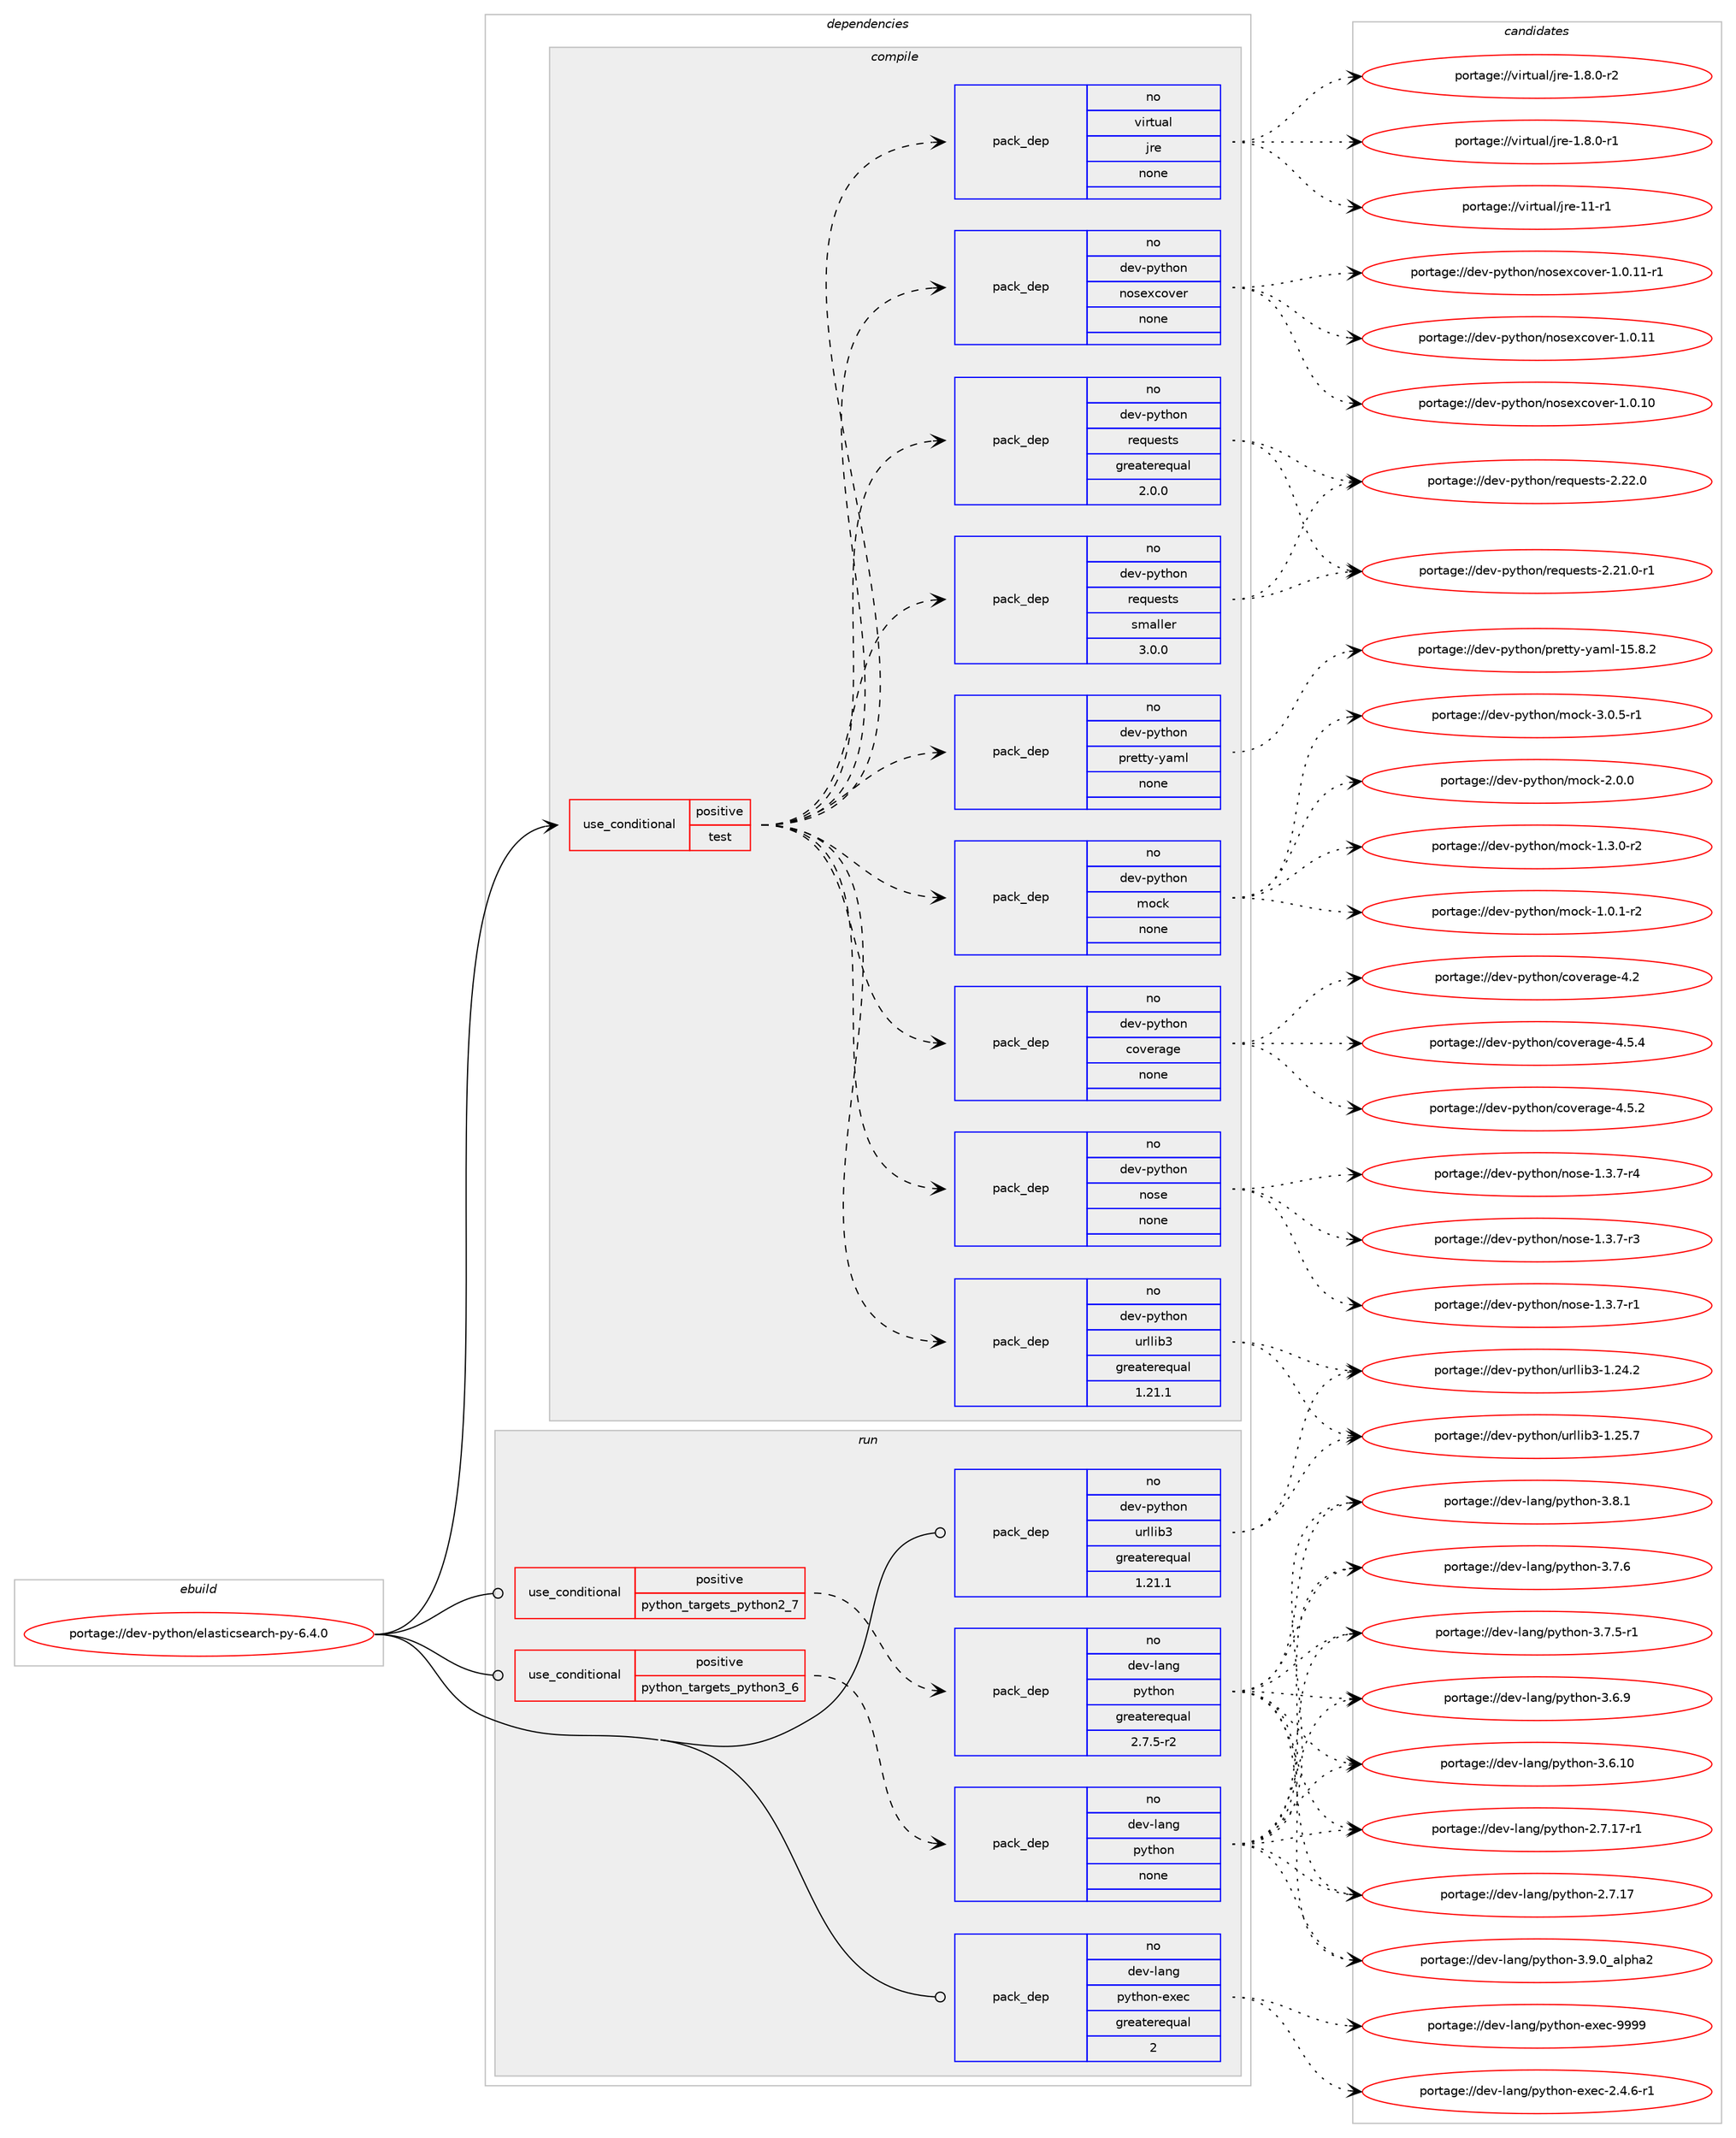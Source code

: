digraph prolog {

# *************
# Graph options
# *************

newrank=true;
concentrate=true;
compound=true;
graph [rankdir=LR,fontname=Helvetica,fontsize=10,ranksep=1.5];#, ranksep=2.5, nodesep=0.2];
edge  [arrowhead=vee];
node  [fontname=Helvetica,fontsize=10];

# **********
# The ebuild
# **********

subgraph cluster_leftcol {
color=gray;
label=<<i>ebuild</i>>;
id [label="portage://dev-python/elasticsearch-py-6.4.0", color=red, width=4, href="../dev-python/elasticsearch-py-6.4.0.svg"];
}

# ****************
# The dependencies
# ****************

subgraph cluster_midcol {
color=gray;
label=<<i>dependencies</i>>;
subgraph cluster_compile {
fillcolor="#eeeeee";
style=filled;
label=<<i>compile</i>>;
subgraph cond116377 {
dependency462526 [label=<<TABLE BORDER="0" CELLBORDER="1" CELLSPACING="0" CELLPADDING="4"><TR><TD ROWSPAN="3" CELLPADDING="10">use_conditional</TD></TR><TR><TD>positive</TD></TR><TR><TD>test</TD></TR></TABLE>>, shape=none, color=red];
subgraph pack341158 {
dependency462527 [label=<<TABLE BORDER="0" CELLBORDER="1" CELLSPACING="0" CELLPADDING="4" WIDTH="220"><TR><TD ROWSPAN="6" CELLPADDING="30">pack_dep</TD></TR><TR><TD WIDTH="110">no</TD></TR><TR><TD>dev-python</TD></TR><TR><TD>urllib3</TD></TR><TR><TD>greaterequal</TD></TR><TR><TD>1.21.1</TD></TR></TABLE>>, shape=none, color=blue];
}
dependency462526:e -> dependency462527:w [weight=20,style="dashed",arrowhead="vee"];
subgraph pack341159 {
dependency462528 [label=<<TABLE BORDER="0" CELLBORDER="1" CELLSPACING="0" CELLPADDING="4" WIDTH="220"><TR><TD ROWSPAN="6" CELLPADDING="30">pack_dep</TD></TR><TR><TD WIDTH="110">no</TD></TR><TR><TD>dev-python</TD></TR><TR><TD>requests</TD></TR><TR><TD>greaterequal</TD></TR><TR><TD>2.0.0</TD></TR></TABLE>>, shape=none, color=blue];
}
dependency462526:e -> dependency462528:w [weight=20,style="dashed",arrowhead="vee"];
subgraph pack341160 {
dependency462529 [label=<<TABLE BORDER="0" CELLBORDER="1" CELLSPACING="0" CELLPADDING="4" WIDTH="220"><TR><TD ROWSPAN="6" CELLPADDING="30">pack_dep</TD></TR><TR><TD WIDTH="110">no</TD></TR><TR><TD>dev-python</TD></TR><TR><TD>requests</TD></TR><TR><TD>smaller</TD></TR><TR><TD>3.0.0</TD></TR></TABLE>>, shape=none, color=blue];
}
dependency462526:e -> dependency462529:w [weight=20,style="dashed",arrowhead="vee"];
subgraph pack341161 {
dependency462530 [label=<<TABLE BORDER="0" CELLBORDER="1" CELLSPACING="0" CELLPADDING="4" WIDTH="220"><TR><TD ROWSPAN="6" CELLPADDING="30">pack_dep</TD></TR><TR><TD WIDTH="110">no</TD></TR><TR><TD>dev-python</TD></TR><TR><TD>nose</TD></TR><TR><TD>none</TD></TR><TR><TD></TD></TR></TABLE>>, shape=none, color=blue];
}
dependency462526:e -> dependency462530:w [weight=20,style="dashed",arrowhead="vee"];
subgraph pack341162 {
dependency462531 [label=<<TABLE BORDER="0" CELLBORDER="1" CELLSPACING="0" CELLPADDING="4" WIDTH="220"><TR><TD ROWSPAN="6" CELLPADDING="30">pack_dep</TD></TR><TR><TD WIDTH="110">no</TD></TR><TR><TD>dev-python</TD></TR><TR><TD>coverage</TD></TR><TR><TD>none</TD></TR><TR><TD></TD></TR></TABLE>>, shape=none, color=blue];
}
dependency462526:e -> dependency462531:w [weight=20,style="dashed",arrowhead="vee"];
subgraph pack341163 {
dependency462532 [label=<<TABLE BORDER="0" CELLBORDER="1" CELLSPACING="0" CELLPADDING="4" WIDTH="220"><TR><TD ROWSPAN="6" CELLPADDING="30">pack_dep</TD></TR><TR><TD WIDTH="110">no</TD></TR><TR><TD>dev-python</TD></TR><TR><TD>mock</TD></TR><TR><TD>none</TD></TR><TR><TD></TD></TR></TABLE>>, shape=none, color=blue];
}
dependency462526:e -> dependency462532:w [weight=20,style="dashed",arrowhead="vee"];
subgraph pack341164 {
dependency462533 [label=<<TABLE BORDER="0" CELLBORDER="1" CELLSPACING="0" CELLPADDING="4" WIDTH="220"><TR><TD ROWSPAN="6" CELLPADDING="30">pack_dep</TD></TR><TR><TD WIDTH="110">no</TD></TR><TR><TD>dev-python</TD></TR><TR><TD>pretty-yaml</TD></TR><TR><TD>none</TD></TR><TR><TD></TD></TR></TABLE>>, shape=none, color=blue];
}
dependency462526:e -> dependency462533:w [weight=20,style="dashed",arrowhead="vee"];
subgraph pack341165 {
dependency462534 [label=<<TABLE BORDER="0" CELLBORDER="1" CELLSPACING="0" CELLPADDING="4" WIDTH="220"><TR><TD ROWSPAN="6" CELLPADDING="30">pack_dep</TD></TR><TR><TD WIDTH="110">no</TD></TR><TR><TD>dev-python</TD></TR><TR><TD>nosexcover</TD></TR><TR><TD>none</TD></TR><TR><TD></TD></TR></TABLE>>, shape=none, color=blue];
}
dependency462526:e -> dependency462534:w [weight=20,style="dashed",arrowhead="vee"];
subgraph pack341166 {
dependency462535 [label=<<TABLE BORDER="0" CELLBORDER="1" CELLSPACING="0" CELLPADDING="4" WIDTH="220"><TR><TD ROWSPAN="6" CELLPADDING="30">pack_dep</TD></TR><TR><TD WIDTH="110">no</TD></TR><TR><TD>virtual</TD></TR><TR><TD>jre</TD></TR><TR><TD>none</TD></TR><TR><TD></TD></TR></TABLE>>, shape=none, color=blue];
}
dependency462526:e -> dependency462535:w [weight=20,style="dashed",arrowhead="vee"];
}
id:e -> dependency462526:w [weight=20,style="solid",arrowhead="vee"];
}
subgraph cluster_compileandrun {
fillcolor="#eeeeee";
style=filled;
label=<<i>compile and run</i>>;
}
subgraph cluster_run {
fillcolor="#eeeeee";
style=filled;
label=<<i>run</i>>;
subgraph cond116378 {
dependency462536 [label=<<TABLE BORDER="0" CELLBORDER="1" CELLSPACING="0" CELLPADDING="4"><TR><TD ROWSPAN="3" CELLPADDING="10">use_conditional</TD></TR><TR><TD>positive</TD></TR><TR><TD>python_targets_python2_7</TD></TR></TABLE>>, shape=none, color=red];
subgraph pack341167 {
dependency462537 [label=<<TABLE BORDER="0" CELLBORDER="1" CELLSPACING="0" CELLPADDING="4" WIDTH="220"><TR><TD ROWSPAN="6" CELLPADDING="30">pack_dep</TD></TR><TR><TD WIDTH="110">no</TD></TR><TR><TD>dev-lang</TD></TR><TR><TD>python</TD></TR><TR><TD>greaterequal</TD></TR><TR><TD>2.7.5-r2</TD></TR></TABLE>>, shape=none, color=blue];
}
dependency462536:e -> dependency462537:w [weight=20,style="dashed",arrowhead="vee"];
}
id:e -> dependency462536:w [weight=20,style="solid",arrowhead="odot"];
subgraph cond116379 {
dependency462538 [label=<<TABLE BORDER="0" CELLBORDER="1" CELLSPACING="0" CELLPADDING="4"><TR><TD ROWSPAN="3" CELLPADDING="10">use_conditional</TD></TR><TR><TD>positive</TD></TR><TR><TD>python_targets_python3_6</TD></TR></TABLE>>, shape=none, color=red];
subgraph pack341168 {
dependency462539 [label=<<TABLE BORDER="0" CELLBORDER="1" CELLSPACING="0" CELLPADDING="4" WIDTH="220"><TR><TD ROWSPAN="6" CELLPADDING="30">pack_dep</TD></TR><TR><TD WIDTH="110">no</TD></TR><TR><TD>dev-lang</TD></TR><TR><TD>python</TD></TR><TR><TD>none</TD></TR><TR><TD></TD></TR></TABLE>>, shape=none, color=blue];
}
dependency462538:e -> dependency462539:w [weight=20,style="dashed",arrowhead="vee"];
}
id:e -> dependency462538:w [weight=20,style="solid",arrowhead="odot"];
subgraph pack341169 {
dependency462540 [label=<<TABLE BORDER="0" CELLBORDER="1" CELLSPACING="0" CELLPADDING="4" WIDTH="220"><TR><TD ROWSPAN="6" CELLPADDING="30">pack_dep</TD></TR><TR><TD WIDTH="110">no</TD></TR><TR><TD>dev-lang</TD></TR><TR><TD>python-exec</TD></TR><TR><TD>greaterequal</TD></TR><TR><TD>2</TD></TR></TABLE>>, shape=none, color=blue];
}
id:e -> dependency462540:w [weight=20,style="solid",arrowhead="odot"];
subgraph pack341170 {
dependency462541 [label=<<TABLE BORDER="0" CELLBORDER="1" CELLSPACING="0" CELLPADDING="4" WIDTH="220"><TR><TD ROWSPAN="6" CELLPADDING="30">pack_dep</TD></TR><TR><TD WIDTH="110">no</TD></TR><TR><TD>dev-python</TD></TR><TR><TD>urllib3</TD></TR><TR><TD>greaterequal</TD></TR><TR><TD>1.21.1</TD></TR></TABLE>>, shape=none, color=blue];
}
id:e -> dependency462541:w [weight=20,style="solid",arrowhead="odot"];
}
}

# **************
# The candidates
# **************

subgraph cluster_choices {
rank=same;
color=gray;
label=<<i>candidates</i>>;

subgraph choice341158 {
color=black;
nodesep=1;
choice1001011184511212111610411111047117114108108105985145494650534655 [label="portage://dev-python/urllib3-1.25.7", color=red, width=4,href="../dev-python/urllib3-1.25.7.svg"];
choice1001011184511212111610411111047117114108108105985145494650524650 [label="portage://dev-python/urllib3-1.24.2", color=red, width=4,href="../dev-python/urllib3-1.24.2.svg"];
dependency462527:e -> choice1001011184511212111610411111047117114108108105985145494650534655:w [style=dotted,weight="100"];
dependency462527:e -> choice1001011184511212111610411111047117114108108105985145494650524650:w [style=dotted,weight="100"];
}
subgraph choice341159 {
color=black;
nodesep=1;
choice100101118451121211161041111104711410111311710111511611545504650504648 [label="portage://dev-python/requests-2.22.0", color=red, width=4,href="../dev-python/requests-2.22.0.svg"];
choice1001011184511212111610411111047114101113117101115116115455046504946484511449 [label="portage://dev-python/requests-2.21.0-r1", color=red, width=4,href="../dev-python/requests-2.21.0-r1.svg"];
dependency462528:e -> choice100101118451121211161041111104711410111311710111511611545504650504648:w [style=dotted,weight="100"];
dependency462528:e -> choice1001011184511212111610411111047114101113117101115116115455046504946484511449:w [style=dotted,weight="100"];
}
subgraph choice341160 {
color=black;
nodesep=1;
choice100101118451121211161041111104711410111311710111511611545504650504648 [label="portage://dev-python/requests-2.22.0", color=red, width=4,href="../dev-python/requests-2.22.0.svg"];
choice1001011184511212111610411111047114101113117101115116115455046504946484511449 [label="portage://dev-python/requests-2.21.0-r1", color=red, width=4,href="../dev-python/requests-2.21.0-r1.svg"];
dependency462529:e -> choice100101118451121211161041111104711410111311710111511611545504650504648:w [style=dotted,weight="100"];
dependency462529:e -> choice1001011184511212111610411111047114101113117101115116115455046504946484511449:w [style=dotted,weight="100"];
}
subgraph choice341161 {
color=black;
nodesep=1;
choice10010111845112121116104111110471101111151014549465146554511452 [label="portage://dev-python/nose-1.3.7-r4", color=red, width=4,href="../dev-python/nose-1.3.7-r4.svg"];
choice10010111845112121116104111110471101111151014549465146554511451 [label="portage://dev-python/nose-1.3.7-r3", color=red, width=4,href="../dev-python/nose-1.3.7-r3.svg"];
choice10010111845112121116104111110471101111151014549465146554511449 [label="portage://dev-python/nose-1.3.7-r1", color=red, width=4,href="../dev-python/nose-1.3.7-r1.svg"];
dependency462530:e -> choice10010111845112121116104111110471101111151014549465146554511452:w [style=dotted,weight="100"];
dependency462530:e -> choice10010111845112121116104111110471101111151014549465146554511451:w [style=dotted,weight="100"];
dependency462530:e -> choice10010111845112121116104111110471101111151014549465146554511449:w [style=dotted,weight="100"];
}
subgraph choice341162 {
color=black;
nodesep=1;
choice10010111845112121116104111110479911111810111497103101455246534652 [label="portage://dev-python/coverage-4.5.4", color=red, width=4,href="../dev-python/coverage-4.5.4.svg"];
choice10010111845112121116104111110479911111810111497103101455246534650 [label="portage://dev-python/coverage-4.5.2", color=red, width=4,href="../dev-python/coverage-4.5.2.svg"];
choice1001011184511212111610411111047991111181011149710310145524650 [label="portage://dev-python/coverage-4.2", color=red, width=4,href="../dev-python/coverage-4.2.svg"];
dependency462531:e -> choice10010111845112121116104111110479911111810111497103101455246534652:w [style=dotted,weight="100"];
dependency462531:e -> choice10010111845112121116104111110479911111810111497103101455246534650:w [style=dotted,weight="100"];
dependency462531:e -> choice1001011184511212111610411111047991111181011149710310145524650:w [style=dotted,weight="100"];
}
subgraph choice341163 {
color=black;
nodesep=1;
choice1001011184511212111610411111047109111991074551464846534511449 [label="portage://dev-python/mock-3.0.5-r1", color=red, width=4,href="../dev-python/mock-3.0.5-r1.svg"];
choice100101118451121211161041111104710911199107455046484648 [label="portage://dev-python/mock-2.0.0", color=red, width=4,href="../dev-python/mock-2.0.0.svg"];
choice1001011184511212111610411111047109111991074549465146484511450 [label="portage://dev-python/mock-1.3.0-r2", color=red, width=4,href="../dev-python/mock-1.3.0-r2.svg"];
choice1001011184511212111610411111047109111991074549464846494511450 [label="portage://dev-python/mock-1.0.1-r2", color=red, width=4,href="../dev-python/mock-1.0.1-r2.svg"];
dependency462532:e -> choice1001011184511212111610411111047109111991074551464846534511449:w [style=dotted,weight="100"];
dependency462532:e -> choice100101118451121211161041111104710911199107455046484648:w [style=dotted,weight="100"];
dependency462532:e -> choice1001011184511212111610411111047109111991074549465146484511450:w [style=dotted,weight="100"];
dependency462532:e -> choice1001011184511212111610411111047109111991074549464846494511450:w [style=dotted,weight="100"];
}
subgraph choice341164 {
color=black;
nodesep=1;
choice1001011184511212111610411111047112114101116116121451219710910845495346564650 [label="portage://dev-python/pretty-yaml-15.8.2", color=red, width=4,href="../dev-python/pretty-yaml-15.8.2.svg"];
dependency462533:e -> choice1001011184511212111610411111047112114101116116121451219710910845495346564650:w [style=dotted,weight="100"];
}
subgraph choice341165 {
color=black;
nodesep=1;
choice100101118451121211161041111104711011111510112099111118101114454946484649494511449 [label="portage://dev-python/nosexcover-1.0.11-r1", color=red, width=4,href="../dev-python/nosexcover-1.0.11-r1.svg"];
choice10010111845112121116104111110471101111151011209911111810111445494648464949 [label="portage://dev-python/nosexcover-1.0.11", color=red, width=4,href="../dev-python/nosexcover-1.0.11.svg"];
choice10010111845112121116104111110471101111151011209911111810111445494648464948 [label="portage://dev-python/nosexcover-1.0.10", color=red, width=4,href="../dev-python/nosexcover-1.0.10.svg"];
dependency462534:e -> choice100101118451121211161041111104711011111510112099111118101114454946484649494511449:w [style=dotted,weight="100"];
dependency462534:e -> choice10010111845112121116104111110471101111151011209911111810111445494648464949:w [style=dotted,weight="100"];
dependency462534:e -> choice10010111845112121116104111110471101111151011209911111810111445494648464948:w [style=dotted,weight="100"];
}
subgraph choice341166 {
color=black;
nodesep=1;
choice11810511411611797108471061141014549494511449 [label="portage://virtual/jre-11-r1", color=red, width=4,href="../virtual/jre-11-r1.svg"];
choice11810511411611797108471061141014549465646484511450 [label="portage://virtual/jre-1.8.0-r2", color=red, width=4,href="../virtual/jre-1.8.0-r2.svg"];
choice11810511411611797108471061141014549465646484511449 [label="portage://virtual/jre-1.8.0-r1", color=red, width=4,href="../virtual/jre-1.8.0-r1.svg"];
dependency462535:e -> choice11810511411611797108471061141014549494511449:w [style=dotted,weight="100"];
dependency462535:e -> choice11810511411611797108471061141014549465646484511450:w [style=dotted,weight="100"];
dependency462535:e -> choice11810511411611797108471061141014549465646484511449:w [style=dotted,weight="100"];
}
subgraph choice341167 {
color=black;
nodesep=1;
choice10010111845108971101034711212111610411111045514657464895971081121049750 [label="portage://dev-lang/python-3.9.0_alpha2", color=red, width=4,href="../dev-lang/python-3.9.0_alpha2.svg"];
choice100101118451089711010347112121116104111110455146564649 [label="portage://dev-lang/python-3.8.1", color=red, width=4,href="../dev-lang/python-3.8.1.svg"];
choice100101118451089711010347112121116104111110455146554654 [label="portage://dev-lang/python-3.7.6", color=red, width=4,href="../dev-lang/python-3.7.6.svg"];
choice1001011184510897110103471121211161041111104551465546534511449 [label="portage://dev-lang/python-3.7.5-r1", color=red, width=4,href="../dev-lang/python-3.7.5-r1.svg"];
choice100101118451089711010347112121116104111110455146544657 [label="portage://dev-lang/python-3.6.9", color=red, width=4,href="../dev-lang/python-3.6.9.svg"];
choice10010111845108971101034711212111610411111045514654464948 [label="portage://dev-lang/python-3.6.10", color=red, width=4,href="../dev-lang/python-3.6.10.svg"];
choice100101118451089711010347112121116104111110455046554649554511449 [label="portage://dev-lang/python-2.7.17-r1", color=red, width=4,href="../dev-lang/python-2.7.17-r1.svg"];
choice10010111845108971101034711212111610411111045504655464955 [label="portage://dev-lang/python-2.7.17", color=red, width=4,href="../dev-lang/python-2.7.17.svg"];
dependency462537:e -> choice10010111845108971101034711212111610411111045514657464895971081121049750:w [style=dotted,weight="100"];
dependency462537:e -> choice100101118451089711010347112121116104111110455146564649:w [style=dotted,weight="100"];
dependency462537:e -> choice100101118451089711010347112121116104111110455146554654:w [style=dotted,weight="100"];
dependency462537:e -> choice1001011184510897110103471121211161041111104551465546534511449:w [style=dotted,weight="100"];
dependency462537:e -> choice100101118451089711010347112121116104111110455146544657:w [style=dotted,weight="100"];
dependency462537:e -> choice10010111845108971101034711212111610411111045514654464948:w [style=dotted,weight="100"];
dependency462537:e -> choice100101118451089711010347112121116104111110455046554649554511449:w [style=dotted,weight="100"];
dependency462537:e -> choice10010111845108971101034711212111610411111045504655464955:w [style=dotted,weight="100"];
}
subgraph choice341168 {
color=black;
nodesep=1;
choice10010111845108971101034711212111610411111045514657464895971081121049750 [label="portage://dev-lang/python-3.9.0_alpha2", color=red, width=4,href="../dev-lang/python-3.9.0_alpha2.svg"];
choice100101118451089711010347112121116104111110455146564649 [label="portage://dev-lang/python-3.8.1", color=red, width=4,href="../dev-lang/python-3.8.1.svg"];
choice100101118451089711010347112121116104111110455146554654 [label="portage://dev-lang/python-3.7.6", color=red, width=4,href="../dev-lang/python-3.7.6.svg"];
choice1001011184510897110103471121211161041111104551465546534511449 [label="portage://dev-lang/python-3.7.5-r1", color=red, width=4,href="../dev-lang/python-3.7.5-r1.svg"];
choice100101118451089711010347112121116104111110455146544657 [label="portage://dev-lang/python-3.6.9", color=red, width=4,href="../dev-lang/python-3.6.9.svg"];
choice10010111845108971101034711212111610411111045514654464948 [label="portage://dev-lang/python-3.6.10", color=red, width=4,href="../dev-lang/python-3.6.10.svg"];
choice100101118451089711010347112121116104111110455046554649554511449 [label="portage://dev-lang/python-2.7.17-r1", color=red, width=4,href="../dev-lang/python-2.7.17-r1.svg"];
choice10010111845108971101034711212111610411111045504655464955 [label="portage://dev-lang/python-2.7.17", color=red, width=4,href="../dev-lang/python-2.7.17.svg"];
dependency462539:e -> choice10010111845108971101034711212111610411111045514657464895971081121049750:w [style=dotted,weight="100"];
dependency462539:e -> choice100101118451089711010347112121116104111110455146564649:w [style=dotted,weight="100"];
dependency462539:e -> choice100101118451089711010347112121116104111110455146554654:w [style=dotted,weight="100"];
dependency462539:e -> choice1001011184510897110103471121211161041111104551465546534511449:w [style=dotted,weight="100"];
dependency462539:e -> choice100101118451089711010347112121116104111110455146544657:w [style=dotted,weight="100"];
dependency462539:e -> choice10010111845108971101034711212111610411111045514654464948:w [style=dotted,weight="100"];
dependency462539:e -> choice100101118451089711010347112121116104111110455046554649554511449:w [style=dotted,weight="100"];
dependency462539:e -> choice10010111845108971101034711212111610411111045504655464955:w [style=dotted,weight="100"];
}
subgraph choice341169 {
color=black;
nodesep=1;
choice10010111845108971101034711212111610411111045101120101994557575757 [label="portage://dev-lang/python-exec-9999", color=red, width=4,href="../dev-lang/python-exec-9999.svg"];
choice10010111845108971101034711212111610411111045101120101994550465246544511449 [label="portage://dev-lang/python-exec-2.4.6-r1", color=red, width=4,href="../dev-lang/python-exec-2.4.6-r1.svg"];
dependency462540:e -> choice10010111845108971101034711212111610411111045101120101994557575757:w [style=dotted,weight="100"];
dependency462540:e -> choice10010111845108971101034711212111610411111045101120101994550465246544511449:w [style=dotted,weight="100"];
}
subgraph choice341170 {
color=black;
nodesep=1;
choice1001011184511212111610411111047117114108108105985145494650534655 [label="portage://dev-python/urllib3-1.25.7", color=red, width=4,href="../dev-python/urllib3-1.25.7.svg"];
choice1001011184511212111610411111047117114108108105985145494650524650 [label="portage://dev-python/urllib3-1.24.2", color=red, width=4,href="../dev-python/urllib3-1.24.2.svg"];
dependency462541:e -> choice1001011184511212111610411111047117114108108105985145494650534655:w [style=dotted,weight="100"];
dependency462541:e -> choice1001011184511212111610411111047117114108108105985145494650524650:w [style=dotted,weight="100"];
}
}

}
